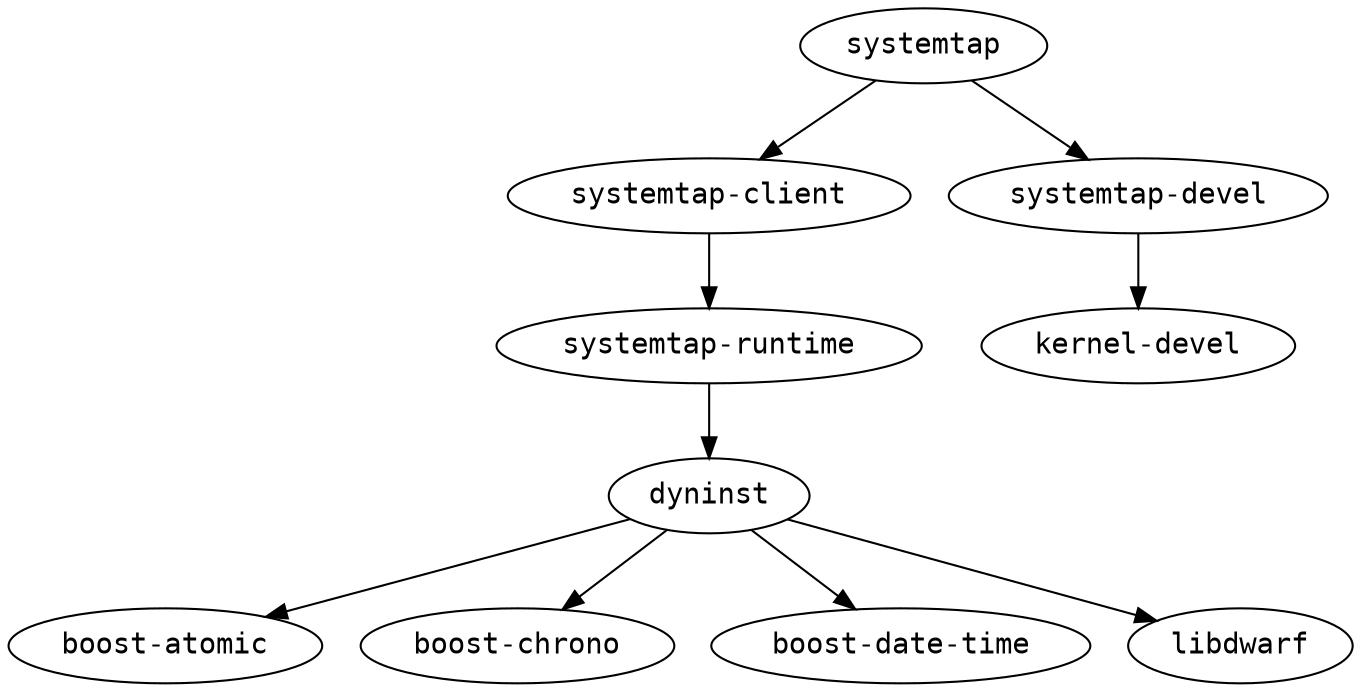 strict digraph G {
node [fontname=monospace];
  "dyninst" -> "boost-atomic";
  "dyninst" -> "boost-chrono";
  "dyninst" -> "boost-date-time";
  "dyninst" -> "libdwarf";
  "systemtap-client" -> "systemtap-runtime";
  "systemtap-devel" -> "kernel-devel";
  "systemtap-runtime" -> "dyninst";
  "systemtap" -> "systemtap-client";
  "systemtap" -> "systemtap-devel";
}
